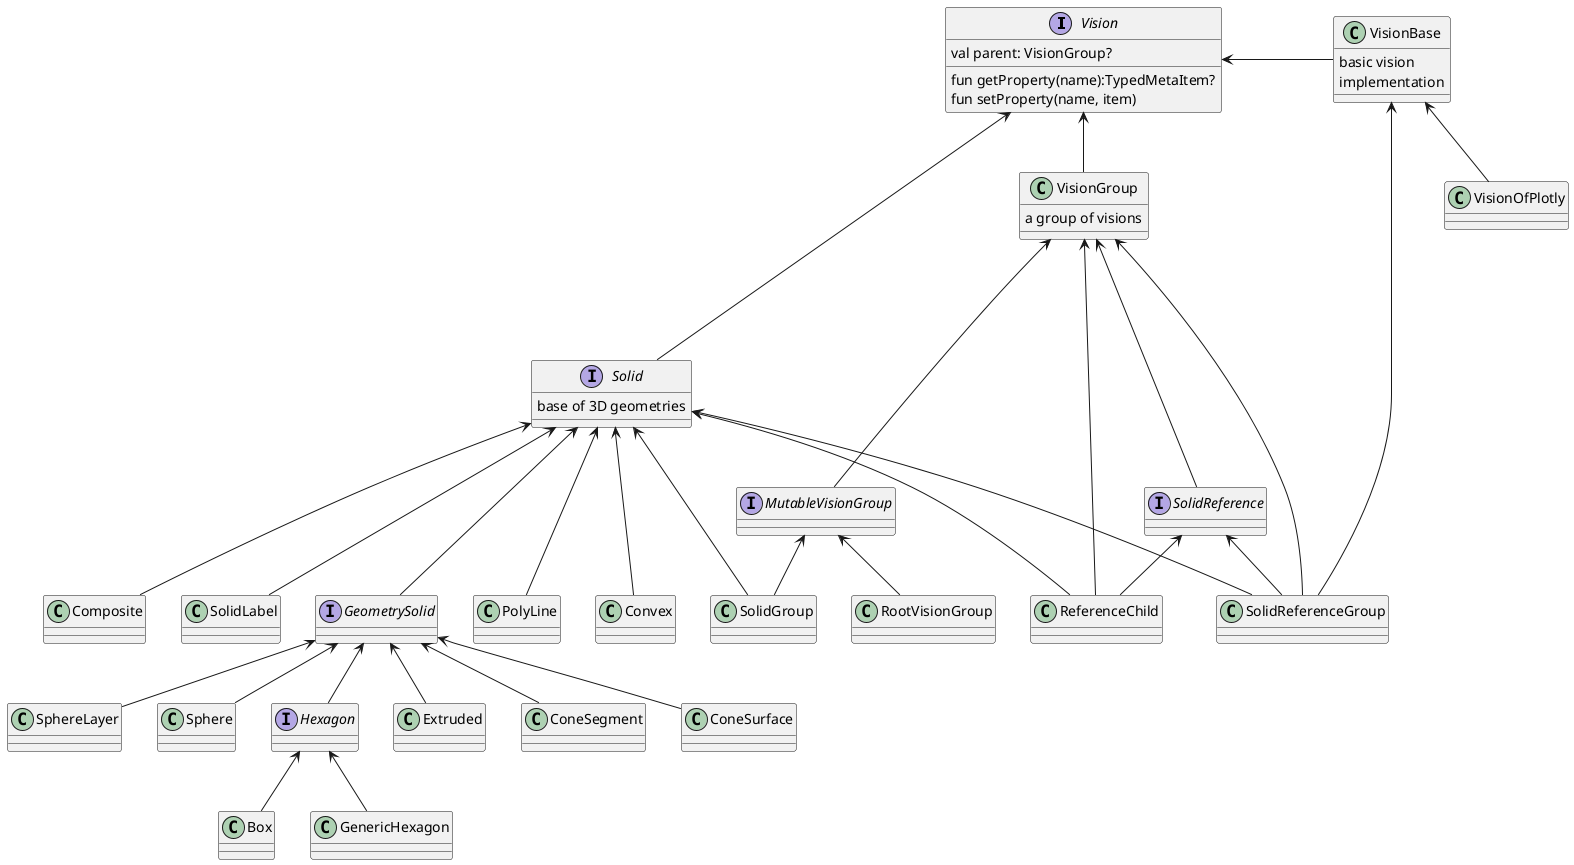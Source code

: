 @startuml
'https://plantuml.com/class-diagram
interface Vision{
    val parent: VisionGroup?
    fun getProperty(name):TypedMetaItem?
    fun setProperty(name, item)
}

interface Solid{
    base of 3D geometries
}
Vision <- Solid

class VisionGroup{
    a group of visions
}
Vision <-- VisionGroup

class VisionBase{
    basic vision
    implementation
}
Vision <- VisionBase


class SolidLabel
Solid <--- SolidLabel

class SolidGroup
Solid <--- SolidGroup
MutableVisionGroup <-- SolidGroup


class SphereLayer
GeometrySolid <-- SphereLayer

class Sphere
GeometrySolid <-- Sphere

class Box
Hexagon <-- Box

class GenericHexagon
Hexagon <-- GenericHexagon

class Extruded
GeometrySolid <-- Extruded


class PolyLine
Solid <--- PolyLine

interface GeometrySolid
Solid <--- GeometrySolid


interface Hexagon
GeometrySolid <-- Hexagon

class ConeSegment
GeometrySolid <-- ConeSegment

class ConeSurface
GeometrySolid <-- ConeSurface


class Convex
Solid <--- Convex

class Composite
Solid <--- Composite


interface SolidReference
VisionGroup <---- SolidReference

interface MutableVisionGroup
VisionGroup <---- MutableVisionGroup

class SolidReferenceGroup
VisionGroup <-- SolidReferenceGroup
Solid <-- SolidReferenceGroup
VisionBase <-- SolidReferenceGroup
SolidReference <-- SolidReferenceGroup

class ReferenceChild
VisionGroup <-- ReferenceChild
Solid <-- ReferenceChild
SolidReference <-- ReferenceChild



class RootVisionGroup
MutableVisionGroup <-- RootVisionGroup


class VisionOfPlotly
VisionBase <-- VisionOfPlotly
@enduml